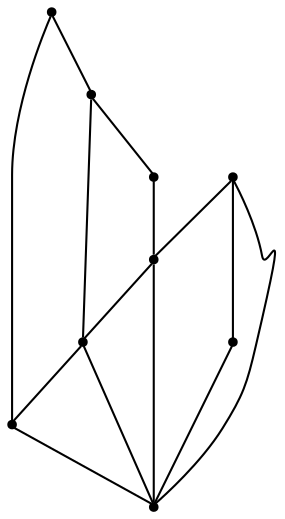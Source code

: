 graph {
  node [shape=point,comment="{\"directed\":false,\"doi\":\"10.1007/978-3-540-77537-9_9\",\"figure\":\"3\"}"]

  v0 [pos="1150.7307260202806,795.5461734502003"]
  v1 [pos="1075.9876796190129,646.1793500110356"]
  v2 [pos="1090.936276174146,944.8504131047413"]
  v3 [pos="881.7807260202808,795.5461734502003"]
  v4 [pos="1016.2557260202806,795.5461734502002"]
  v5 [pos="956.4612602677456,944.8504131047413"]
  v6 [pos="822.0488042343494,944.8504131047413"]
  v7 [pos="747.3057260202805,795.5461734502002"]
  v8 [pos="807.1001758664152,646.1793500110356"]

  v0 -- v1 [id="-1",pos="1150.7307260202806,795.5461734502003 1075.9876796190129,646.1793500110356 1075.9876796190129,646.1793500110356 1075.9876796190129,646.1793500110356"]
  v6 -- v5 [id="-3",pos="822.0488042343494,944.8504131047413 956.4612602677456,944.8504131047413 956.4612602677456,944.8504131047413 956.4612602677456,944.8504131047413"]
  v5 -- v2 [id="-4",pos="956.4612602677456,944.8504131047413 1090.936276174146,944.8504131047413 1090.936276174146,944.8504131047413 1090.936276174146,944.8504131047413"]
  v7 -- v3 [id="-7",pos="747.3057260202805,795.5461734502002 881.7807260202808,795.5461734502003 881.7807260202808,795.5461734502003 881.7807260202808,795.5461734502003"]
  v3 -- v4 [id="-8",pos="881.7807260202808,795.5461734502003 1016.2557260202806,795.5461734502002 1016.2557260202806,795.5461734502002 1016.2557260202806,795.5461734502002"]
  v4 -- v0 [id="-9",pos="1016.2557260202806,795.5461734502002 1150.7307260202806,795.5461734502003 1150.7307260202806,795.5461734502003 1150.7307260202806,795.5461734502003"]
  v8 -- v1 [id="-12",pos="807.1001758664152,646.1793500110356 1075.9876796190129,646.1793500110356 1075.9876796190129,646.1793500110356 1075.9876796190129,646.1793500110356"]
  v7 -- v8 [id="-14",pos="747.3057260202805,795.5461734502002 807.1001758664152,646.1793500110356 807.1001758664152,646.1793500110356 807.1001758664152,646.1793500110356"]
  v7 -- v1 [id="-15",pos="747.3057260202805,795.5461734502002 1075.9876796190129,646.1793500110356 1075.9876796190129,646.1793500110356 1075.9876796190129,646.1793500110356"]
  v6 -- v0 [id="-16",pos="822.0488042343494,944.8504131047413 1150.7307260202806,795.5461734502003 1150.7307260202806,795.5461734502003 1150.7307260202806,795.5461734502003"]
  v3 -- v1 [id="-17",pos="881.7807260202808,795.5461734502003 1075.9876796190129,646.1793500110356 1075.9876796190129,646.1793500110356 1075.9876796190129,646.1793500110356"]
  v5 -- v4 [id="-18",pos="956.4612602677456,944.8504131047413 1016.2557260202806,795.5461734502002 1016.2557260202806,795.5461734502002 1016.2557260202806,795.5461734502002"]
  v4 -- v1 [id="-19",pos="1016.2557260202806,795.5461734502002 1075.9876796190129,646.1793500110356 1075.9876796190129,646.1793500110356 1075.9876796190129,646.1793500110356"]
  v2 -- v3 [id="-20",pos="1090.936276174146,944.8504131047413 881.7807260202808,795.5461734502003 881.7807260202808,795.5461734502003 881.7807260202808,795.5461734502003"]
}
